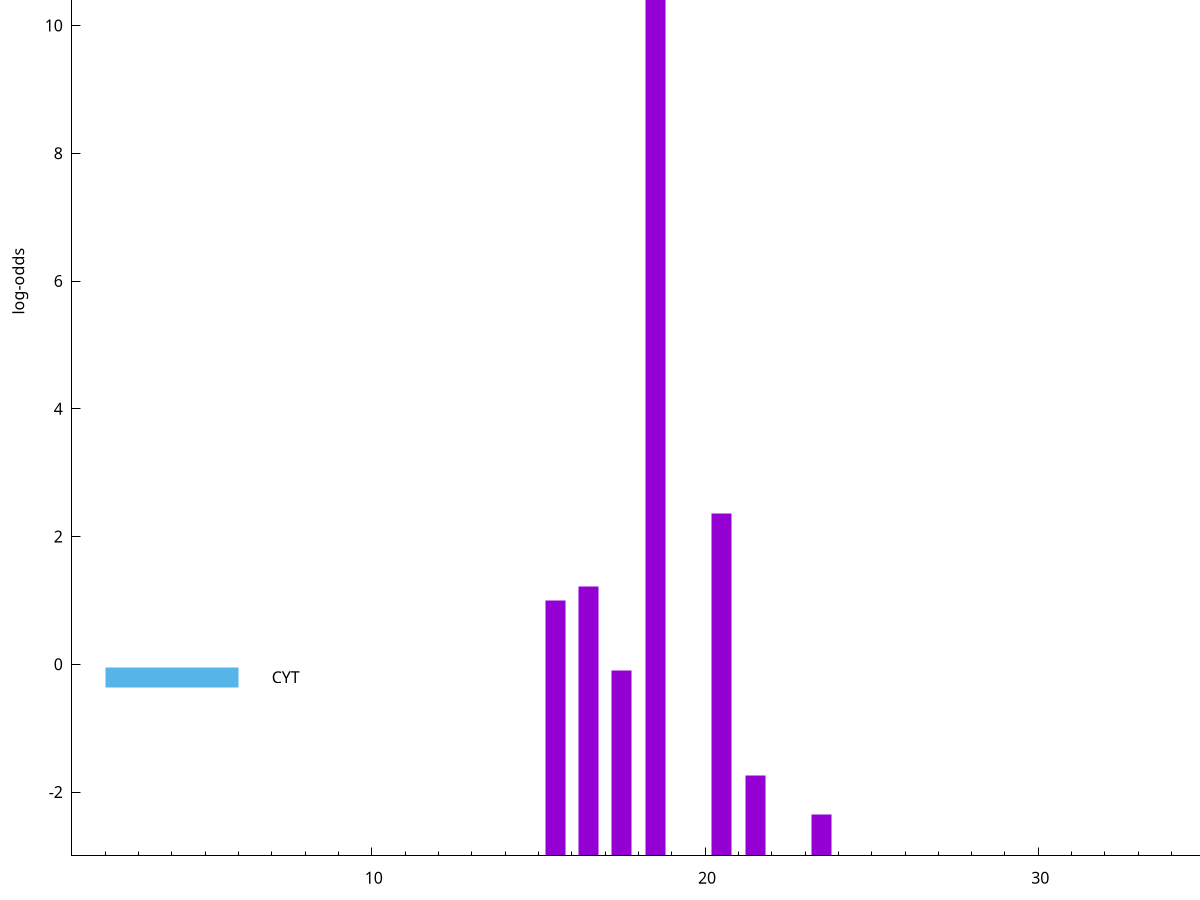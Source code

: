 set title "LipoP predictions for SRR4017915.gff"
set size 2., 1.4
set xrange [1:70] 
set mxtics 10
set yrange [-3:15]
set y2range [0:18]
set ylabel "log-odds"
set term postscript eps color solid "Helvetica" 30
set output "SRR4017915.gff13.eps"
set arrow from 2,13.926 to 6,13.926 nohead lt 1 lw 20
set label "SpI" at 7,13.926
set arrow from 2,-0.200913 to 6,-0.200913 nohead lt 3 lw 20
set label "CYT" at 7,-0.200913
set arrow from 2,13.926 to 6,13.926 nohead lt 1 lw 20
set label "SpI" at 7,13.926
# NOTE: The scores below are the log-odds scores with the threshold
# NOTE: subtracted (a hack to make gnuplot make the histogram all
# NOTE: look nice).
plot "-" axes x1y2 title "" with impulses lt 1 lw 20
18.500000 16.924900
20.500000 5.364180
16.500000 4.219430
15.500000 4.000550
17.500000 2.902237
21.500000 1.262140
23.500000 0.647540
e
exit

